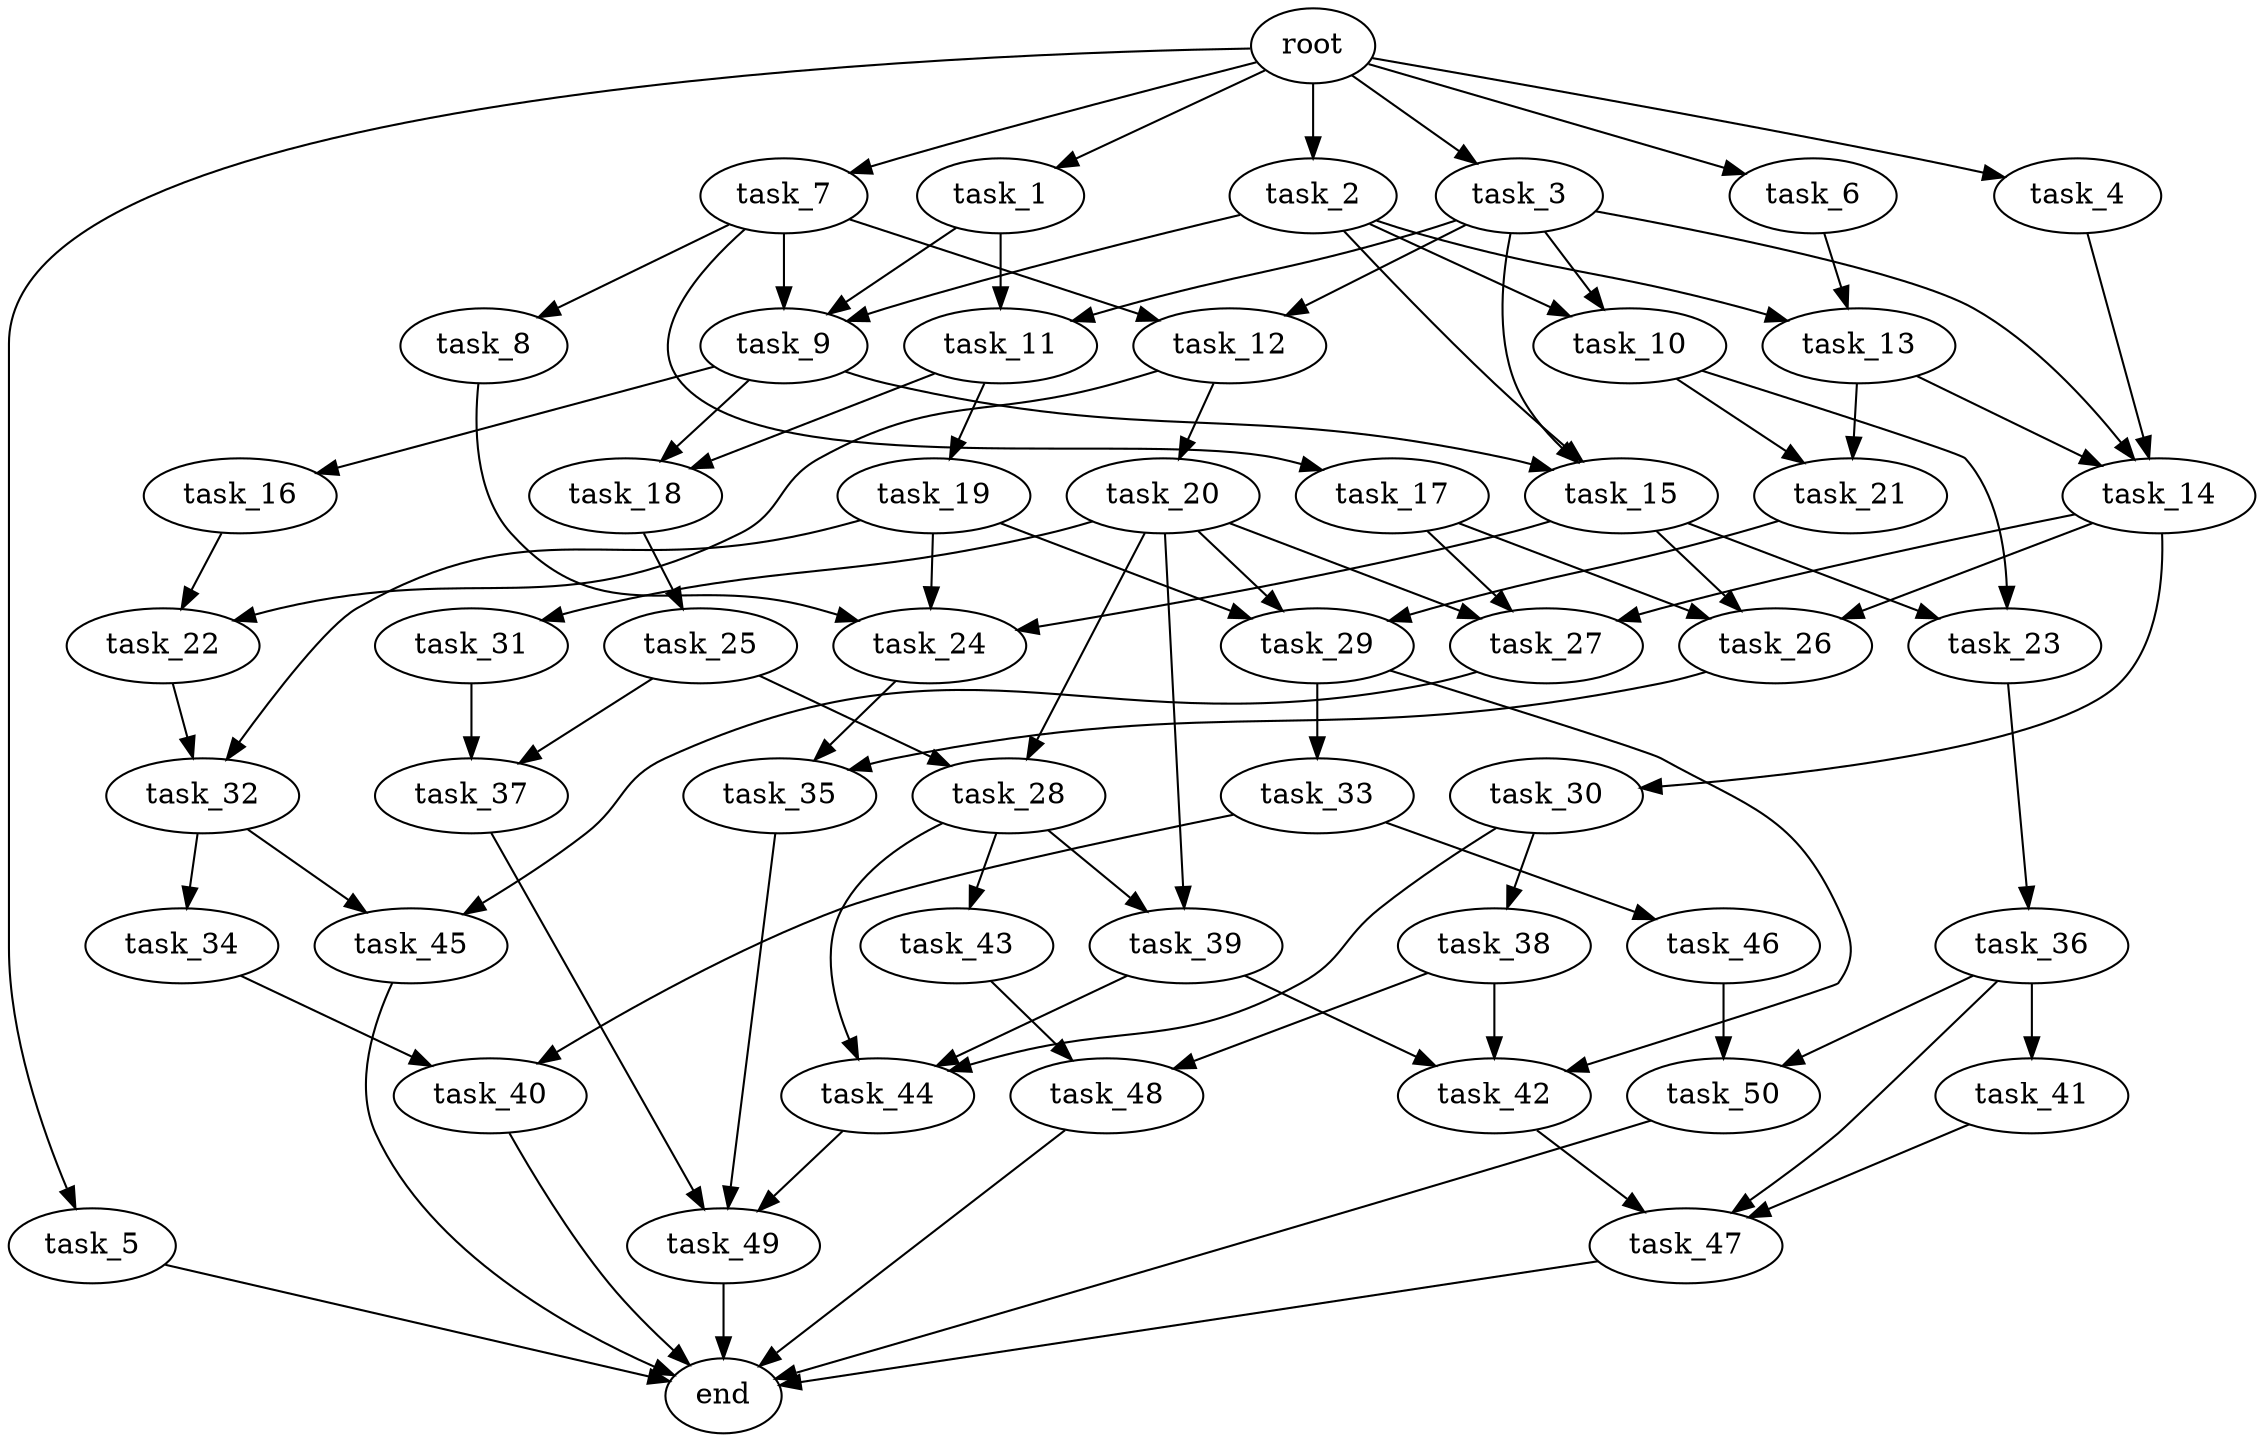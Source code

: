 digraph G {
  root [size="0.000000e+00"];
  task_1 [size="2.798003e+10"];
  task_2 [size="4.540846e+10"];
  task_3 [size="5.423564e+09"];
  task_4 [size="2.861433e+10"];
  task_5 [size="5.597038e+10"];
  task_6 [size="4.910465e+10"];
  task_7 [size="5.415196e+10"];
  task_8 [size="8.891495e+10"];
  task_9 [size="7.893070e+10"];
  task_10 [size="8.906751e+10"];
  task_11 [size="9.335390e+10"];
  task_12 [size="6.223329e+09"];
  task_13 [size="1.935963e+10"];
  task_14 [size="1.588635e+10"];
  task_15 [size="6.602678e+10"];
  task_16 [size="8.306117e+10"];
  task_17 [size="7.473159e+10"];
  task_18 [size="2.588953e+09"];
  task_19 [size="7.924237e+09"];
  task_20 [size="9.968293e+10"];
  task_21 [size="4.214463e+10"];
  task_22 [size="5.769638e+10"];
  task_23 [size="5.311062e+09"];
  task_24 [size="2.912072e+10"];
  task_25 [size="4.160157e+10"];
  task_26 [size="4.191443e+10"];
  task_27 [size="5.033191e+10"];
  task_28 [size="3.241116e+10"];
  task_29 [size="7.406776e+10"];
  task_30 [size="2.708247e+10"];
  task_31 [size="4.084110e+10"];
  task_32 [size="8.446580e+10"];
  task_33 [size="4.170143e+10"];
  task_34 [size="6.926411e+10"];
  task_35 [size="1.955054e+09"];
  task_36 [size="4.266443e+10"];
  task_37 [size="8.303319e+10"];
  task_38 [size="2.653429e+10"];
  task_39 [size="1.557159e+10"];
  task_40 [size="6.276644e+10"];
  task_41 [size="9.168242e+10"];
  task_42 [size="9.993239e+10"];
  task_43 [size="1.769663e+10"];
  task_44 [size="4.610858e+10"];
  task_45 [size="4.531033e+10"];
  task_46 [size="4.658298e+10"];
  task_47 [size="2.506834e+10"];
  task_48 [size="4.948686e+10"];
  task_49 [size="9.061496e+10"];
  task_50 [size="2.609451e+10"];
  end [size="0.000000e+00"];

  root -> task_1 [size="1.000000e-12"];
  root -> task_2 [size="1.000000e-12"];
  root -> task_3 [size="1.000000e-12"];
  root -> task_4 [size="1.000000e-12"];
  root -> task_5 [size="1.000000e-12"];
  root -> task_6 [size="1.000000e-12"];
  root -> task_7 [size="1.000000e-12"];
  task_1 -> task_9 [size="2.631023e+08"];
  task_1 -> task_11 [size="4.667695e+08"];
  task_2 -> task_9 [size="2.631023e+08"];
  task_2 -> task_10 [size="4.453375e+08"];
  task_2 -> task_13 [size="9.679817e+07"];
  task_2 -> task_15 [size="2.200893e+08"];
  task_3 -> task_10 [size="4.453375e+08"];
  task_3 -> task_11 [size="4.667695e+08"];
  task_3 -> task_12 [size="3.111665e+07"];
  task_3 -> task_14 [size="5.295452e+07"];
  task_3 -> task_15 [size="2.200893e+08"];
  task_4 -> task_14 [size="5.295452e+07"];
  task_5 -> end [size="1.000000e-12"];
  task_6 -> task_13 [size="9.679817e+07"];
  task_7 -> task_8 [size="8.891495e+08"];
  task_7 -> task_9 [size="2.631023e+08"];
  task_7 -> task_12 [size="3.111665e+07"];
  task_7 -> task_17 [size="7.473159e+08"];
  task_8 -> task_24 [size="9.706905e+07"];
  task_9 -> task_15 [size="2.200893e+08"];
  task_9 -> task_16 [size="8.306117e+08"];
  task_9 -> task_18 [size="1.294476e+07"];
  task_10 -> task_21 [size="2.107232e+08"];
  task_10 -> task_23 [size="2.655531e+07"];
  task_11 -> task_18 [size="1.294476e+07"];
  task_11 -> task_19 [size="7.924237e+07"];
  task_12 -> task_20 [size="9.968293e+08"];
  task_12 -> task_22 [size="2.884819e+08"];
  task_13 -> task_14 [size="5.295452e+07"];
  task_13 -> task_21 [size="2.107232e+08"];
  task_14 -> task_26 [size="1.397148e+08"];
  task_14 -> task_27 [size="1.677730e+08"];
  task_14 -> task_30 [size="2.708247e+08"];
  task_15 -> task_23 [size="2.655531e+07"];
  task_15 -> task_24 [size="9.706905e+07"];
  task_15 -> task_26 [size="1.397148e+08"];
  task_16 -> task_22 [size="2.884819e+08"];
  task_17 -> task_26 [size="1.397148e+08"];
  task_17 -> task_27 [size="1.677730e+08"];
  task_18 -> task_25 [size="4.160157e+08"];
  task_19 -> task_24 [size="9.706905e+07"];
  task_19 -> task_29 [size="2.468925e+08"];
  task_19 -> task_32 [size="4.223290e+08"];
  task_20 -> task_27 [size="1.677730e+08"];
  task_20 -> task_28 [size="1.620558e+08"];
  task_20 -> task_29 [size="2.468925e+08"];
  task_20 -> task_31 [size="4.084110e+08"];
  task_20 -> task_39 [size="7.785797e+07"];
  task_21 -> task_29 [size="2.468925e+08"];
  task_22 -> task_32 [size="4.223290e+08"];
  task_23 -> task_36 [size="4.266443e+08"];
  task_24 -> task_35 [size="9.775271e+06"];
  task_25 -> task_28 [size="1.620558e+08"];
  task_25 -> task_37 [size="4.151659e+08"];
  task_26 -> task_35 [size="9.775271e+06"];
  task_27 -> task_45 [size="2.265516e+08"];
  task_28 -> task_39 [size="7.785797e+07"];
  task_28 -> task_43 [size="1.769663e+08"];
  task_28 -> task_44 [size="1.536953e+08"];
  task_29 -> task_33 [size="4.170143e+08"];
  task_29 -> task_42 [size="3.331080e+08"];
  task_30 -> task_38 [size="2.653429e+08"];
  task_30 -> task_44 [size="1.536953e+08"];
  task_31 -> task_37 [size="4.151659e+08"];
  task_32 -> task_34 [size="6.926411e+08"];
  task_32 -> task_45 [size="2.265516e+08"];
  task_33 -> task_40 [size="3.138322e+08"];
  task_33 -> task_46 [size="4.658298e+08"];
  task_34 -> task_40 [size="3.138322e+08"];
  task_35 -> task_49 [size="3.020499e+08"];
  task_36 -> task_41 [size="9.168242e+08"];
  task_36 -> task_47 [size="8.356112e+07"];
  task_36 -> task_50 [size="1.304726e+08"];
  task_37 -> task_49 [size="3.020499e+08"];
  task_38 -> task_42 [size="3.331080e+08"];
  task_38 -> task_48 [size="2.474343e+08"];
  task_39 -> task_42 [size="3.331080e+08"];
  task_39 -> task_44 [size="1.536953e+08"];
  task_40 -> end [size="1.000000e-12"];
  task_41 -> task_47 [size="8.356112e+07"];
  task_42 -> task_47 [size="8.356112e+07"];
  task_43 -> task_48 [size="2.474343e+08"];
  task_44 -> task_49 [size="3.020499e+08"];
  task_45 -> end [size="1.000000e-12"];
  task_46 -> task_50 [size="1.304726e+08"];
  task_47 -> end [size="1.000000e-12"];
  task_48 -> end [size="1.000000e-12"];
  task_49 -> end [size="1.000000e-12"];
  task_50 -> end [size="1.000000e-12"];
}
